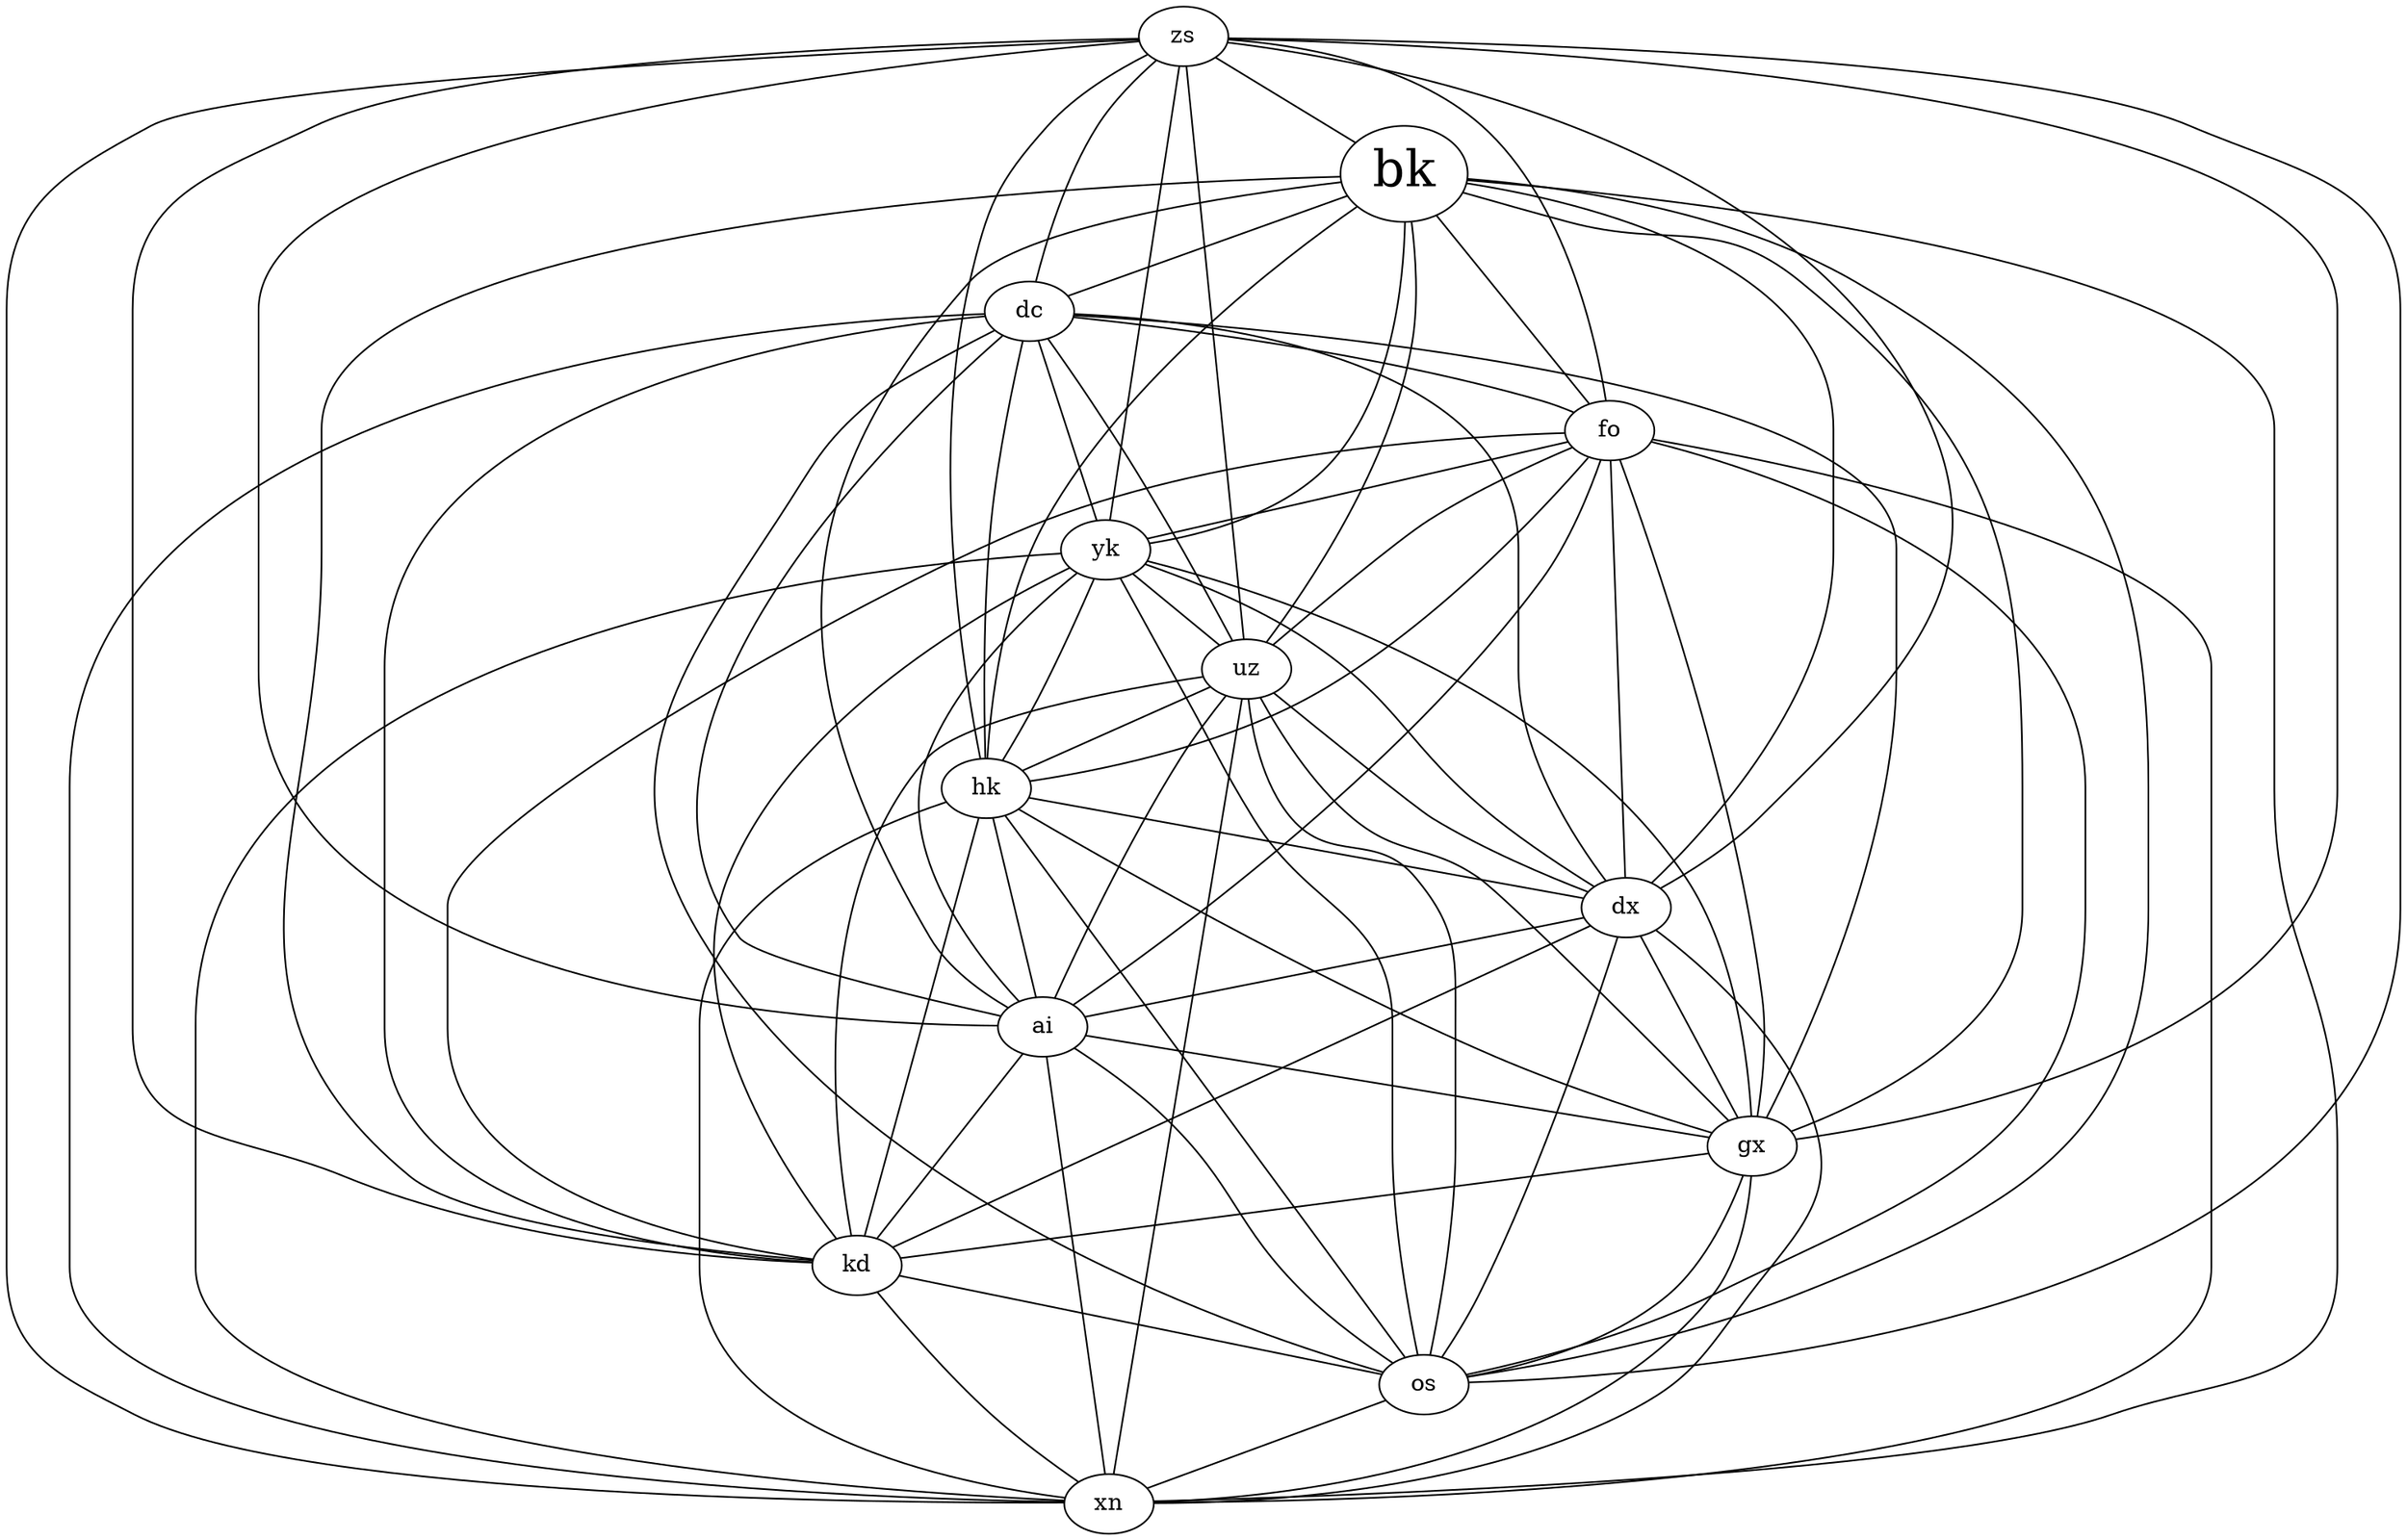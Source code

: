 strict graph {
bk [fontsize="30pt"]
zs -- {bk dx kd uz os fo dc yk gx ai  hk xn}
bk -- {zs fo dc  yk os dx kd uz ai xn hk gx}
dc -- { yk hk bk os kd fo xn dx zs uz gx ai}
fo -- { bk gx ai zs dc yk uz kd xn dx hk os}
yk -- {dc kd dx ai bk os fo hk uz gx  zs xn}
uz -- { os zs xn dc kd yk dx fo hk bk gx ai}
hk -- {dc  dx kd xn os yk uz ai fo zs bk gx}
dx -- { hk zs gx yk kd dc os uz bk ai fo xn}
ai -- { gx kd yk xn fo os dx hk bk zs uz dc}
gx -- {fo ai dx  os yk dc kd zs xn uz bk hk}
kd -- {yk ai zs hk  dc os dx xn uz fo bk gx}
os -- {uz  bk yk dc zs kd hk gx dx ai xn fo}
xn -- {hk ai uz dc kd fo yk gx  os dx bk zs}}